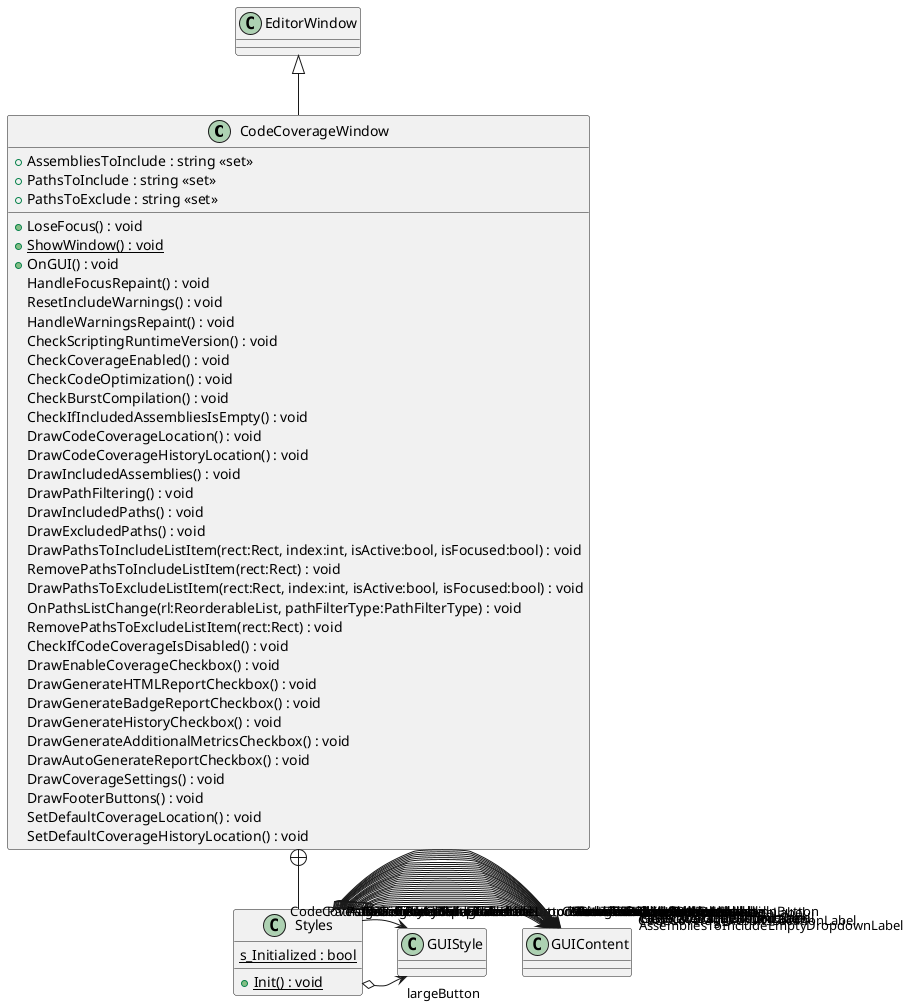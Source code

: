 @startuml
class CodeCoverageWindow {
    + LoseFocus() : void
    + AssembliesToInclude : string <<set>>
    + PathsToInclude : string <<set>>
    + PathsToExclude : string <<set>>
    + {static} ShowWindow() : void
    + OnGUI() : void
    HandleFocusRepaint() : void
    ResetIncludeWarnings() : void
    HandleWarningsRepaint() : void
    CheckScriptingRuntimeVersion() : void
    CheckCoverageEnabled() : void
    CheckCodeOptimization() : void
    CheckBurstCompilation() : void
    CheckIfIncludedAssembliesIsEmpty() : void
    DrawCodeCoverageLocation() : void
    DrawCodeCoverageHistoryLocation() : void
    DrawIncludedAssemblies() : void
    DrawPathFiltering() : void
    DrawIncludedPaths() : void
    DrawExcludedPaths() : void
    DrawPathsToIncludeListItem(rect:Rect, index:int, isActive:bool, isFocused:bool) : void
    RemovePathsToIncludeListItem(rect:Rect) : void
    DrawPathsToExcludeListItem(rect:Rect, index:int, isActive:bool, isFocused:bool) : void
    OnPathsListChange(rl:ReorderableList, pathFilterType:PathFilterType) : void
    RemovePathsToExcludeListItem(rect:Rect) : void
    CheckIfCodeCoverageIsDisabled() : void
    DrawEnableCoverageCheckbox() : void
    DrawGenerateHTMLReportCheckbox() : void
    DrawGenerateBadgeReportCheckbox() : void
    DrawGenerateHistoryCheckbox() : void
    DrawGenerateAdditionalMetricsCheckbox() : void
    DrawAutoGenerateReportCheckbox() : void
    DrawCoverageSettings() : void
    DrawFooterButtons() : void
    SetDefaultCoverageLocation() : void
    SetDefaultCoverageHistoryLocation() : void
}
class Styles {
    {static} s_Initialized : bool
    + {static} Init() : void
}
EditorWindow <|-- CodeCoverageWindow
CodeCoverageWindow +-- Styles
Styles o-> "SwitchToDebugCodeOptimizationButton" GUIContent
Styles o-> "SwitchBurstCompilationOffButton" GUIContent
Styles o-> "CodeCoverageResultsLocationLabel" GUIContent
Styles o-> "CodeCoverageHistoryLocationLabel" GUIContent
Styles o-> "CoverageSettingsLabel" GUIContent
Styles o-> "EnableCodeCoverageLabel" GUIContent
Styles o-> "CodeCoverageFormat" GUIContent
Styles o-> "GenerateAdditionalMetricsLabel" GUIContent
Styles o-> "CoverageHistoryLabel" GUIContent
Styles o-> "AssembliesToIncludeLabel" GUIContent
Styles o-> "AssembliesToIncludeDropdownLabel" GUIContent
Styles o-> "AssembliesToIncludeEmptyDropdownLabel" GUIContent
Styles o-> "PathsToIncludeLabel" GUIContent
Styles o-> "PathsToExcludeLabel" GUIContent
Styles o-> "PathsToIncludeAddFolderLabel" GUIContent
Styles o-> "PathsToIncludeAddFileLabel" GUIContent
Styles o-> "PathsToIncludeRemoveLabel" GUIContent
Styles o-> "PathsToExcludeAddFolderLabel" GUIContent
Styles o-> "PathsToExcludeAddFileLabel" GUIContent
Styles o-> "PathsToExcludeRemoveLabel" GUIContent
Styles o-> "BrowseButtonLabel" GUIContent
Styles o-> "GenerateHTMLReportLabel" GUIContent
Styles o-> "GenerateBadgeReportLabel" GUIContent
Styles o-> "AutoGenerateReportLabel" GUIContent
Styles o-> "GenerateReportButtonLabel" GUIContent
Styles o-> "ClearCoverageButtonLabel" GUIContent
Styles o-> "ClearHistoryButtonLabel" GUIContent
Styles o-> "StartRecordingButtonLabel" GUIContent
Styles o-> "StopRecordingButtonLabel" GUIContent
Styles o-> "largeButton" GUIStyle
Styles --> "settings" GUIStyle
@enduml
